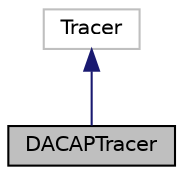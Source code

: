 digraph "DACAPTracer"
{
 // LATEX_PDF_SIZE
  edge [fontname="Helvetica",fontsize="10",labelfontname="Helvetica",labelfontsize="10"];
  node [fontname="Helvetica",fontsize="10",shape=record];
  Node1 [label="DACAPTracer",height=0.2,width=0.4,color="black", fillcolor="grey75", style="filled", fontcolor="black",tooltip="DACAP Tracer class."];
  Node2 -> Node1 [dir="back",color="midnightblue",fontsize="10",style="solid",fontname="Helvetica"];
  Node2 [label="Tracer",height=0.2,width=0.4,color="grey75", fillcolor="white", style="filled",tooltip=" "];
}

